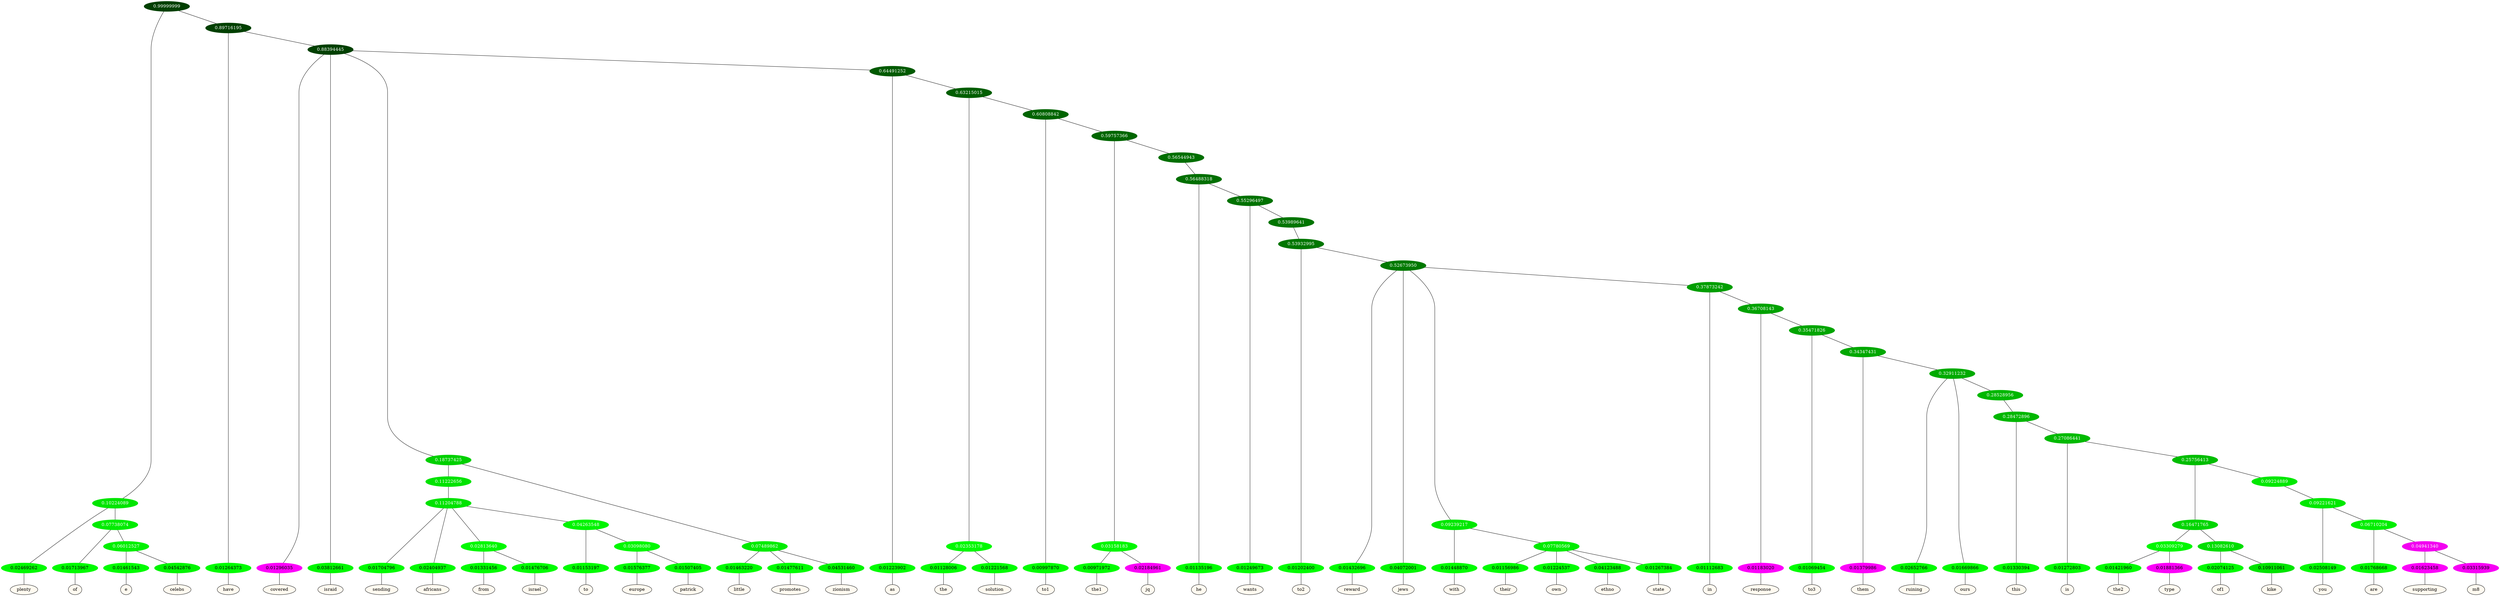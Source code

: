 graph {
	node [format=png height=0.15 nodesep=0.001 ordering=out overlap=prism overlap_scaling=0.01 ranksep=0.001 ratio=0.2 style=filled width=0.15]
	{
		rank=same
		a_w_3 [label=plenty color=black fillcolor=floralwhite style="filled,solid"]
		a_w_7 [label=of color=black fillcolor=floralwhite style="filled,solid"]
		a_w_13 [label=e color=black fillcolor=floralwhite style="filled,solid"]
		a_w_14 [label=celebs color=black fillcolor=floralwhite style="filled,solid"]
		a_w_5 [label=have color=black fillcolor=floralwhite style="filled,solid"]
		a_w_9 [label=covered color=black fillcolor=floralwhite style="filled,solid"]
		a_w_10 [label=israid color=black fillcolor=floralwhite style="filled,solid"]
		a_w_25 [label=sending color=black fillcolor=floralwhite style="filled,solid"]
		a_w_26 [label=africans color=black fillcolor=floralwhite style="filled,solid"]
		a_w_33 [label=from color=black fillcolor=floralwhite style="filled,solid"]
		a_w_34 [label=israel color=black fillcolor=floralwhite style="filled,solid"]
		a_w_35 [label=to color=black fillcolor=floralwhite style="filled,solid"]
		a_w_39 [label=europe color=black fillcolor=floralwhite style="filled,solid"]
		a_w_40 [label=patrick color=black fillcolor=floralwhite style="filled,solid"]
		a_w_20 [label=little color=black fillcolor=floralwhite style="filled,solid"]
		a_w_21 [label=promotes color=black fillcolor=floralwhite style="filled,solid"]
		a_w_22 [label=zionism color=black fillcolor=floralwhite style="filled,solid"]
		a_w_17 [label=as color=black fillcolor=floralwhite style="filled,solid"]
		a_w_29 [label=the color=black fillcolor=floralwhite style="filled,solid"]
		a_w_30 [label=solution color=black fillcolor=floralwhite style="filled,solid"]
		a_w_31 [label=to1 color=black fillcolor=floralwhite style="filled,solid"]
		a_w_41 [label=the1 color=black fillcolor=floralwhite style="filled,solid"]
		a_w_42 [label=jq color=black fillcolor=floralwhite style="filled,solid"]
		a_w_44 [label=he color=black fillcolor=floralwhite style="filled,solid"]
		a_w_46 [label=wants color=black fillcolor=floralwhite style="filled,solid"]
		a_w_49 [label=to2 color=black fillcolor=floralwhite style="filled,solid"]
		a_w_51 [label=reward color=black fillcolor=floralwhite style="filled,solid"]
		a_w_52 [label=jews color=black fillcolor=floralwhite style="filled,solid"]
		a_w_55 [label=with color=black fillcolor=floralwhite style="filled,solid"]
		a_w_59 [label=their color=black fillcolor=floralwhite style="filled,solid"]
		a_w_60 [label=own color=black fillcolor=floralwhite style="filled,solid"]
		a_w_61 [label=ethno color=black fillcolor=floralwhite style="filled,solid"]
		a_w_62 [label=state color=black fillcolor=floralwhite style="filled,solid"]
		a_w_57 [label=in color=black fillcolor=floralwhite style="filled,solid"]
		a_w_63 [label=response color=black fillcolor=floralwhite style="filled,solid"]
		a_w_65 [label=to3 color=black fillcolor=floralwhite style="filled,solid"]
		a_w_67 [label=them color=black fillcolor=floralwhite style="filled,solid"]
		a_w_69 [label=ruining color=black fillcolor=floralwhite style="filled,solid"]
		a_w_70 [label=ours color=black fillcolor=floralwhite style="filled,solid"]
		a_w_73 [label=this color=black fillcolor=floralwhite style="filled,solid"]
		a_w_75 [label=is color=black fillcolor=floralwhite style="filled,solid"]
		a_w_82 [label=the2 color=black fillcolor=floralwhite style="filled,solid"]
		a_w_83 [label=type color=black fillcolor=floralwhite style="filled,solid"]
		a_w_84 [label=of1 color=black fillcolor=floralwhite style="filled,solid"]
		a_w_85 [label=kike color=black fillcolor=floralwhite style="filled,solid"]
		a_w_86 [label=you color=black fillcolor=floralwhite style="filled,solid"]
		a_w_88 [label=are color=black fillcolor=floralwhite style="filled,solid"]
		a_w_90 [label=supporting color=black fillcolor=floralwhite style="filled,solid"]
		a_w_91 [label=m8 color=black fillcolor=floralwhite style="filled,solid"]
	}
	a_n_3 -- a_w_3
	a_n_7 -- a_w_7
	a_n_13 -- a_w_13
	a_n_14 -- a_w_14
	a_n_5 -- a_w_5
	a_n_9 -- a_w_9
	a_n_10 -- a_w_10
	a_n_25 -- a_w_25
	a_n_26 -- a_w_26
	a_n_33 -- a_w_33
	a_n_34 -- a_w_34
	a_n_35 -- a_w_35
	a_n_39 -- a_w_39
	a_n_40 -- a_w_40
	a_n_20 -- a_w_20
	a_n_21 -- a_w_21
	a_n_22 -- a_w_22
	a_n_17 -- a_w_17
	a_n_29 -- a_w_29
	a_n_30 -- a_w_30
	a_n_31 -- a_w_31
	a_n_41 -- a_w_41
	a_n_42 -- a_w_42
	a_n_44 -- a_w_44
	a_n_46 -- a_w_46
	a_n_49 -- a_w_49
	a_n_51 -- a_w_51
	a_n_52 -- a_w_52
	a_n_55 -- a_w_55
	a_n_59 -- a_w_59
	a_n_60 -- a_w_60
	a_n_61 -- a_w_61
	a_n_62 -- a_w_62
	a_n_57 -- a_w_57
	a_n_63 -- a_w_63
	a_n_65 -- a_w_65
	a_n_67 -- a_w_67
	a_n_69 -- a_w_69
	a_n_70 -- a_w_70
	a_n_73 -- a_w_73
	a_n_75 -- a_w_75
	a_n_82 -- a_w_82
	a_n_83 -- a_w_83
	a_n_84 -- a_w_84
	a_n_85 -- a_w_85
	a_n_86 -- a_w_86
	a_n_88 -- a_w_88
	a_n_90 -- a_w_90
	a_n_91 -- a_w_91
	{
		rank=same
		a_n_3 [label=0.02469262 color="0.334 1.000 0.975" fontcolor=black]
		a_n_7 [label=0.01713967 color="0.334 1.000 0.983" fontcolor=black]
		a_n_13 [label=0.01461543 color="0.334 1.000 0.985" fontcolor=black]
		a_n_14 [label=0.04542876 color="0.334 1.000 0.955" fontcolor=black]
		a_n_5 [label=0.01264373 color="0.334 1.000 0.987" fontcolor=black]
		a_n_9 [label=0.01296035 color="0.835 1.000 0.987" fontcolor=black]
		a_n_10 [label=0.03812661 color="0.334 1.000 0.962" fontcolor=black]
		a_n_25 [label=0.01704796 color="0.334 1.000 0.983" fontcolor=black]
		a_n_26 [label=0.02404937 color="0.334 1.000 0.976" fontcolor=black]
		a_n_33 [label=0.01331456 color="0.334 1.000 0.987" fontcolor=black]
		a_n_34 [label=0.01476706 color="0.334 1.000 0.985" fontcolor=black]
		a_n_35 [label=0.01153197 color="0.334 1.000 0.988" fontcolor=black]
		a_n_39 [label=0.01576377 color="0.334 1.000 0.984" fontcolor=black]
		a_n_40 [label=0.01507405 color="0.334 1.000 0.985" fontcolor=black]
		a_n_20 [label=0.01463220 color="0.334 1.000 0.985" fontcolor=black]
		a_n_21 [label=0.01477611 color="0.334 1.000 0.985" fontcolor=black]
		a_n_22 [label=0.04531460 color="0.334 1.000 0.955" fontcolor=black]
		a_n_17 [label=0.01223902 color="0.334 1.000 0.988" fontcolor=black]
		a_n_29 [label=0.01128006 color="0.334 1.000 0.989" fontcolor=black]
		a_n_30 [label=0.01221568 color="0.334 1.000 0.988" fontcolor=black]
		a_n_31 [label=0.00997870 color="0.334 1.000 0.990" fontcolor=black]
		a_n_41 [label=0.00971972 color="0.334 1.000 0.990" fontcolor=black]
		a_n_42 [label=0.02184961 color="0.835 1.000 0.978" fontcolor=black]
		a_n_44 [label=0.01135196 color="0.334 1.000 0.989" fontcolor=black]
		a_n_46 [label=0.01249673 color="0.334 1.000 0.988" fontcolor=black]
		a_n_49 [label=0.01202400 color="0.334 1.000 0.988" fontcolor=black]
		a_n_51 [label=0.01432696 color="0.334 1.000 0.986" fontcolor=black]
		a_n_52 [label=0.04072001 color="0.334 1.000 0.959" fontcolor=black]
		a_n_55 [label=0.01448870 color="0.334 1.000 0.986" fontcolor=black]
		a_n_59 [label=0.01156986 color="0.334 1.000 0.988" fontcolor=black]
		a_n_60 [label=0.01224537 color="0.334 1.000 0.988" fontcolor=black]
		a_n_61 [label=0.04123488 color="0.334 1.000 0.959" fontcolor=black]
		a_n_62 [label=0.01267384 color="0.334 1.000 0.987" fontcolor=black]
		a_n_57 [label=0.01112683 color="0.334 1.000 0.989" fontcolor=black]
		a_n_63 [label=0.01183020 color="0.835 1.000 0.988" fontcolor=black]
		a_n_65 [label=0.01069454 color="0.334 1.000 0.989" fontcolor=black]
		a_n_67 [label=0.01379986 color="0.835 1.000 0.986" fontcolor=black]
		a_n_69 [label=0.02652766 color="0.334 1.000 0.973" fontcolor=black]
		a_n_70 [label=0.01669866 color="0.334 1.000 0.983" fontcolor=black]
		a_n_73 [label=0.01330394 color="0.334 1.000 0.987" fontcolor=black]
		a_n_75 [label=0.01272803 color="0.334 1.000 0.987" fontcolor=black]
		a_n_82 [label=0.01421960 color="0.334 1.000 0.986" fontcolor=black]
		a_n_83 [label=0.01881366 color="0.835 1.000 0.981" fontcolor=black]
		a_n_84 [label=0.02074125 color="0.334 1.000 0.979" fontcolor=black]
		a_n_85 [label=0.10911061 color="0.334 1.000 0.891" fontcolor=black]
		a_n_86 [label=0.02508149 color="0.334 1.000 0.975" fontcolor=black]
		a_n_88 [label=0.01768668 color="0.334 1.000 0.982" fontcolor=black]
		a_n_90 [label=0.01623458 color="0.835 1.000 0.984" fontcolor=black]
		a_n_91 [label=0.03315939 color="0.835 1.000 0.967" fontcolor=black]
	}
	a_n_0 [label=0.99999999 color="0.334 1.000 0.250" fontcolor=grey99]
	a_n_1 [label=0.10224089 color="0.334 1.000 0.898" fontcolor=grey99]
	a_n_0 -- a_n_1
	a_n_2 [label=0.89716195 color="0.334 1.000 0.250" fontcolor=grey99]
	a_n_0 -- a_n_2
	a_n_1 -- a_n_3
	a_n_4 [label=0.07738074 color="0.334 1.000 0.923" fontcolor=grey99]
	a_n_1 -- a_n_4
	a_n_2 -- a_n_5
	a_n_6 [label=0.88394445 color="0.334 1.000 0.250" fontcolor=grey99]
	a_n_2 -- a_n_6
	a_n_4 -- a_n_7
	a_n_8 [label=0.06012527 color="0.334 1.000 0.940" fontcolor=grey99]
	a_n_4 -- a_n_8
	a_n_6 -- a_n_9
	a_n_6 -- a_n_10
	a_n_11 [label=0.18737425 color="0.334 1.000 0.813" fontcolor=grey99]
	a_n_6 -- a_n_11
	a_n_12 [label=0.64491252 color="0.334 1.000 0.355" fontcolor=grey99]
	a_n_6 -- a_n_12
	a_n_8 -- a_n_13
	a_n_8 -- a_n_14
	a_n_15 [label=0.11222656 color="0.334 1.000 0.888" fontcolor=grey99]
	a_n_11 -- a_n_15
	a_n_16 [label=0.07489862 color="0.334 1.000 0.925" fontcolor=grey99]
	a_n_11 -- a_n_16
	a_n_12 -- a_n_17
	a_n_18 [label=0.63215015 color="0.334 1.000 0.368" fontcolor=grey99]
	a_n_12 -- a_n_18
	a_n_19 [label=0.11204788 color="0.334 1.000 0.888" fontcolor=grey99]
	a_n_15 -- a_n_19
	a_n_16 -- a_n_20
	a_n_16 -- a_n_21
	a_n_16 -- a_n_22
	a_n_23 [label=0.02353178 color="0.334 1.000 0.976" fontcolor=grey99]
	a_n_18 -- a_n_23
	a_n_24 [label=0.60808842 color="0.334 1.000 0.392" fontcolor=grey99]
	a_n_18 -- a_n_24
	a_n_19 -- a_n_25
	a_n_19 -- a_n_26
	a_n_27 [label=0.02813640 color="0.334 1.000 0.972" fontcolor=grey99]
	a_n_19 -- a_n_27
	a_n_28 [label=0.04263548 color="0.334 1.000 0.957" fontcolor=grey99]
	a_n_19 -- a_n_28
	a_n_23 -- a_n_29
	a_n_23 -- a_n_30
	a_n_24 -- a_n_31
	a_n_32 [label=0.59757366 color="0.334 1.000 0.402" fontcolor=grey99]
	a_n_24 -- a_n_32
	a_n_27 -- a_n_33
	a_n_27 -- a_n_34
	a_n_28 -- a_n_35
	a_n_36 [label=0.03098080 color="0.334 1.000 0.969" fontcolor=grey99]
	a_n_28 -- a_n_36
	a_n_37 [label=0.03158183 color="0.334 1.000 0.968" fontcolor=grey99]
	a_n_32 -- a_n_37
	a_n_38 [label=0.56544943 color="0.334 1.000 0.435" fontcolor=grey99]
	a_n_32 -- a_n_38
	a_n_36 -- a_n_39
	a_n_36 -- a_n_40
	a_n_37 -- a_n_41
	a_n_37 -- a_n_42
	a_n_43 [label=0.56488318 color="0.334 1.000 0.435" fontcolor=grey99]
	a_n_38 -- a_n_43
	a_n_43 -- a_n_44
	a_n_45 [label=0.55296497 color="0.334 1.000 0.447" fontcolor=grey99]
	a_n_43 -- a_n_45
	a_n_45 -- a_n_46
	a_n_47 [label=0.53989641 color="0.334 1.000 0.460" fontcolor=grey99]
	a_n_45 -- a_n_47
	a_n_48 [label=0.53932995 color="0.334 1.000 0.461" fontcolor=grey99]
	a_n_47 -- a_n_48
	a_n_48 -- a_n_49
	a_n_50 [label=0.52673950 color="0.334 1.000 0.473" fontcolor=grey99]
	a_n_48 -- a_n_50
	a_n_50 -- a_n_51
	a_n_50 -- a_n_52
	a_n_53 [label=0.09239217 color="0.334 1.000 0.908" fontcolor=grey99]
	a_n_50 -- a_n_53
	a_n_54 [label=0.37873242 color="0.334 1.000 0.621" fontcolor=grey99]
	a_n_50 -- a_n_54
	a_n_53 -- a_n_55
	a_n_56 [label=0.07780569 color="0.334 1.000 0.922" fontcolor=grey99]
	a_n_53 -- a_n_56
	a_n_54 -- a_n_57
	a_n_58 [label=0.36708143 color="0.334 1.000 0.633" fontcolor=grey99]
	a_n_54 -- a_n_58
	a_n_56 -- a_n_59
	a_n_56 -- a_n_60
	a_n_56 -- a_n_61
	a_n_56 -- a_n_62
	a_n_58 -- a_n_63
	a_n_64 [label=0.35471826 color="0.334 1.000 0.645" fontcolor=grey99]
	a_n_58 -- a_n_64
	a_n_64 -- a_n_65
	a_n_66 [label=0.34347431 color="0.334 1.000 0.657" fontcolor=grey99]
	a_n_64 -- a_n_66
	a_n_66 -- a_n_67
	a_n_68 [label=0.32911232 color="0.334 1.000 0.671" fontcolor=grey99]
	a_n_66 -- a_n_68
	a_n_68 -- a_n_69
	a_n_68 -- a_n_70
	a_n_71 [label=0.28528956 color="0.334 1.000 0.715" fontcolor=grey99]
	a_n_68 -- a_n_71
	a_n_72 [label=0.28472896 color="0.334 1.000 0.715" fontcolor=grey99]
	a_n_71 -- a_n_72
	a_n_72 -- a_n_73
	a_n_74 [label=0.27086441 color="0.334 1.000 0.729" fontcolor=grey99]
	a_n_72 -- a_n_74
	a_n_74 -- a_n_75
	a_n_76 [label=0.25756413 color="0.334 1.000 0.742" fontcolor=grey99]
	a_n_74 -- a_n_76
	a_n_77 [label=0.16471765 color="0.334 1.000 0.835" fontcolor=grey99]
	a_n_76 -- a_n_77
	a_n_78 [label=0.09224889 color="0.334 1.000 0.908" fontcolor=grey99]
	a_n_76 -- a_n_78
	a_n_79 [label=0.03309279 color="0.334 1.000 0.967" fontcolor=grey99]
	a_n_77 -- a_n_79
	a_n_80 [label=0.13082610 color="0.334 1.000 0.869" fontcolor=grey99]
	a_n_77 -- a_n_80
	a_n_81 [label=0.09221621 color="0.334 1.000 0.908" fontcolor=grey99]
	a_n_78 -- a_n_81
	a_n_79 -- a_n_82
	a_n_79 -- a_n_83
	a_n_80 -- a_n_84
	a_n_80 -- a_n_85
	a_n_81 -- a_n_86
	a_n_87 [label=0.06710204 color="0.334 1.000 0.933" fontcolor=grey99]
	a_n_81 -- a_n_87
	a_n_87 -- a_n_88
	a_n_89 [label=0.04941340 color="0.835 1.000 0.951" fontcolor=grey99]
	a_n_87 -- a_n_89
	a_n_89 -- a_n_90
	a_n_89 -- a_n_91
}
